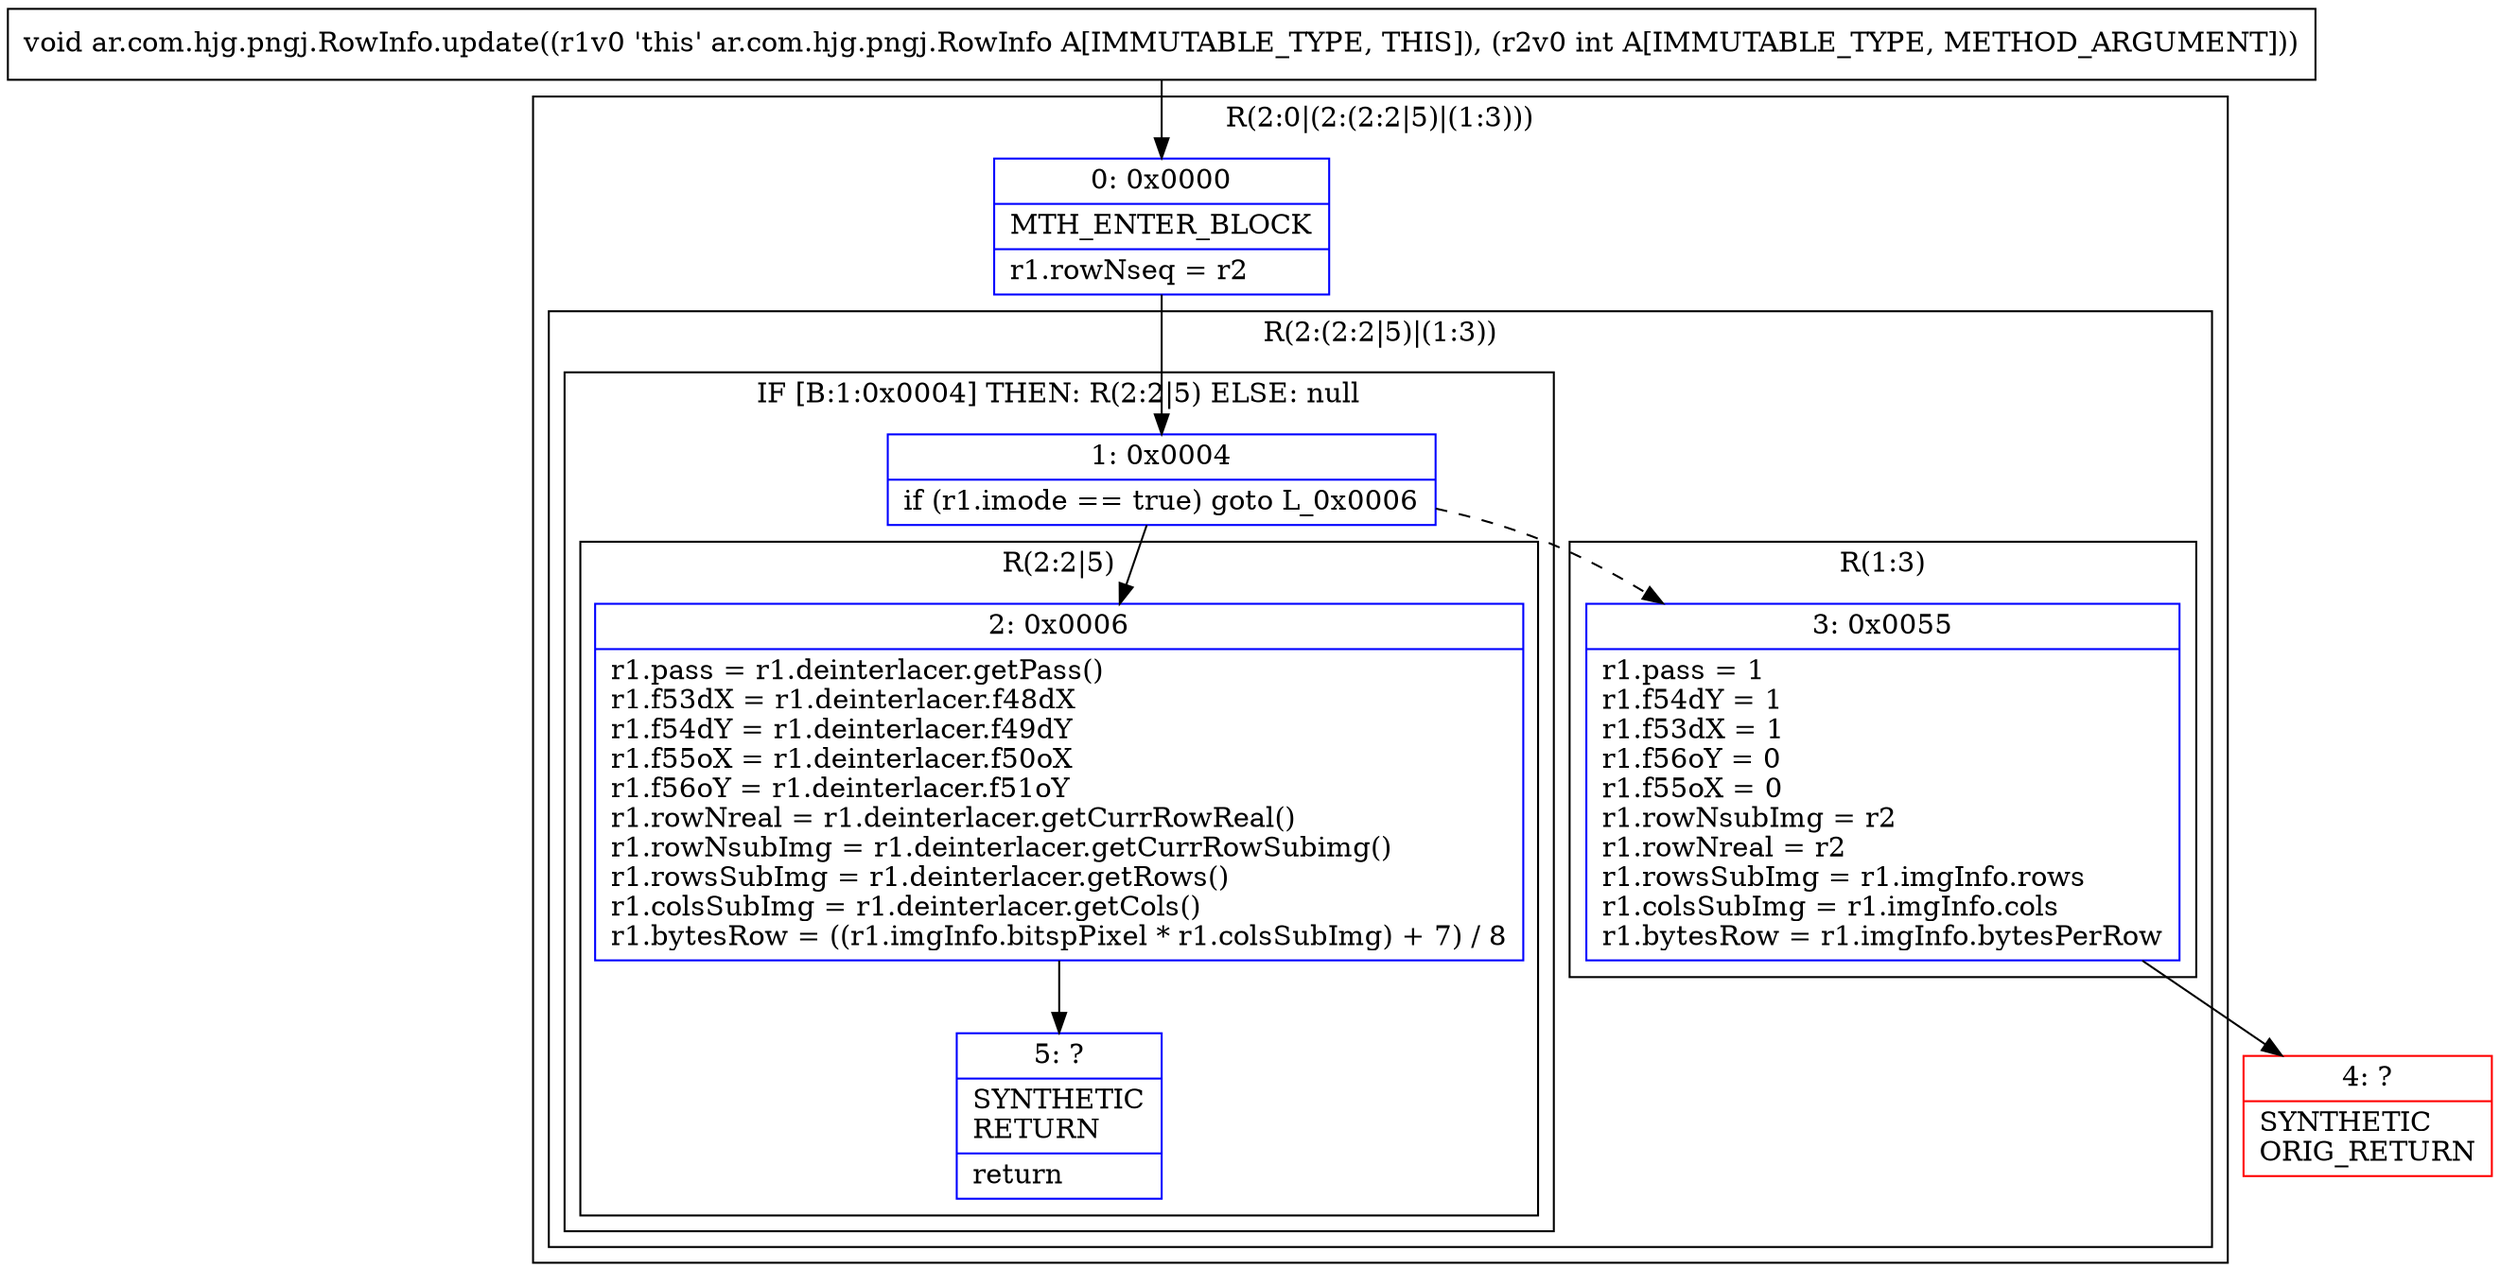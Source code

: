 digraph "CFG forar.com.hjg.pngj.RowInfo.update(I)V" {
subgraph cluster_Region_1877736305 {
label = "R(2:0|(2:(2:2|5)|(1:3)))";
node [shape=record,color=blue];
Node_0 [shape=record,label="{0\:\ 0x0000|MTH_ENTER_BLOCK\l|r1.rowNseq = r2\l}"];
subgraph cluster_Region_1093015744 {
label = "R(2:(2:2|5)|(1:3))";
node [shape=record,color=blue];
subgraph cluster_IfRegion_582908904 {
label = "IF [B:1:0x0004] THEN: R(2:2|5) ELSE: null";
node [shape=record,color=blue];
Node_1 [shape=record,label="{1\:\ 0x0004|if (r1.imode == true) goto L_0x0006\l}"];
subgraph cluster_Region_1752912362 {
label = "R(2:2|5)";
node [shape=record,color=blue];
Node_2 [shape=record,label="{2\:\ 0x0006|r1.pass = r1.deinterlacer.getPass()\lr1.f53dX = r1.deinterlacer.f48dX\lr1.f54dY = r1.deinterlacer.f49dY\lr1.f55oX = r1.deinterlacer.f50oX\lr1.f56oY = r1.deinterlacer.f51oY\lr1.rowNreal = r1.deinterlacer.getCurrRowReal()\lr1.rowNsubImg = r1.deinterlacer.getCurrRowSubimg()\lr1.rowsSubImg = r1.deinterlacer.getRows()\lr1.colsSubImg = r1.deinterlacer.getCols()\lr1.bytesRow = ((r1.imgInfo.bitspPixel * r1.colsSubImg) + 7) \/ 8\l}"];
Node_5 [shape=record,label="{5\:\ ?|SYNTHETIC\lRETURN\l|return\l}"];
}
}
subgraph cluster_Region_1484460007 {
label = "R(1:3)";
node [shape=record,color=blue];
Node_3 [shape=record,label="{3\:\ 0x0055|r1.pass = 1\lr1.f54dY = 1\lr1.f53dX = 1\lr1.f56oY = 0\lr1.f55oX = 0\lr1.rowNsubImg = r2\lr1.rowNreal = r2\lr1.rowsSubImg = r1.imgInfo.rows\lr1.colsSubImg = r1.imgInfo.cols\lr1.bytesRow = r1.imgInfo.bytesPerRow\l}"];
}
}
}
Node_4 [shape=record,color=red,label="{4\:\ ?|SYNTHETIC\lORIG_RETURN\l}"];
MethodNode[shape=record,label="{void ar.com.hjg.pngj.RowInfo.update((r1v0 'this' ar.com.hjg.pngj.RowInfo A[IMMUTABLE_TYPE, THIS]), (r2v0 int A[IMMUTABLE_TYPE, METHOD_ARGUMENT])) }"];
MethodNode -> Node_0;
Node_0 -> Node_1;
Node_1 -> Node_2;
Node_1 -> Node_3[style=dashed];
Node_2 -> Node_5;
Node_3 -> Node_4;
}

